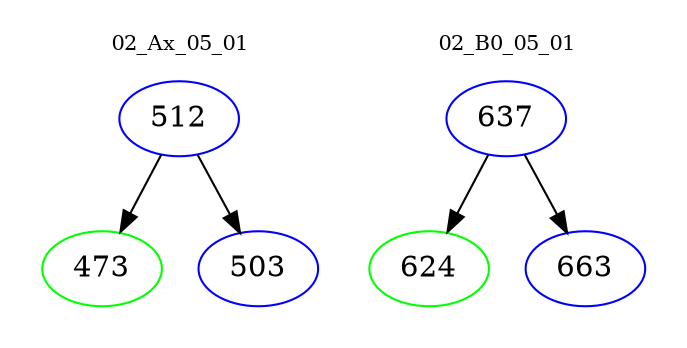 digraph{
subgraph cluster_0 {
color = white
label = "02_Ax_05_01";
fontsize=10;
T0_512 [label="512", color="blue"]
T0_512 -> T0_473 [color="black"]
T0_473 [label="473", color="green"]
T0_512 -> T0_503 [color="black"]
T0_503 [label="503", color="blue"]
}
subgraph cluster_1 {
color = white
label = "02_B0_05_01";
fontsize=10;
T1_637 [label="637", color="blue"]
T1_637 -> T1_624 [color="black"]
T1_624 [label="624", color="green"]
T1_637 -> T1_663 [color="black"]
T1_663 [label="663", color="blue"]
}
}
